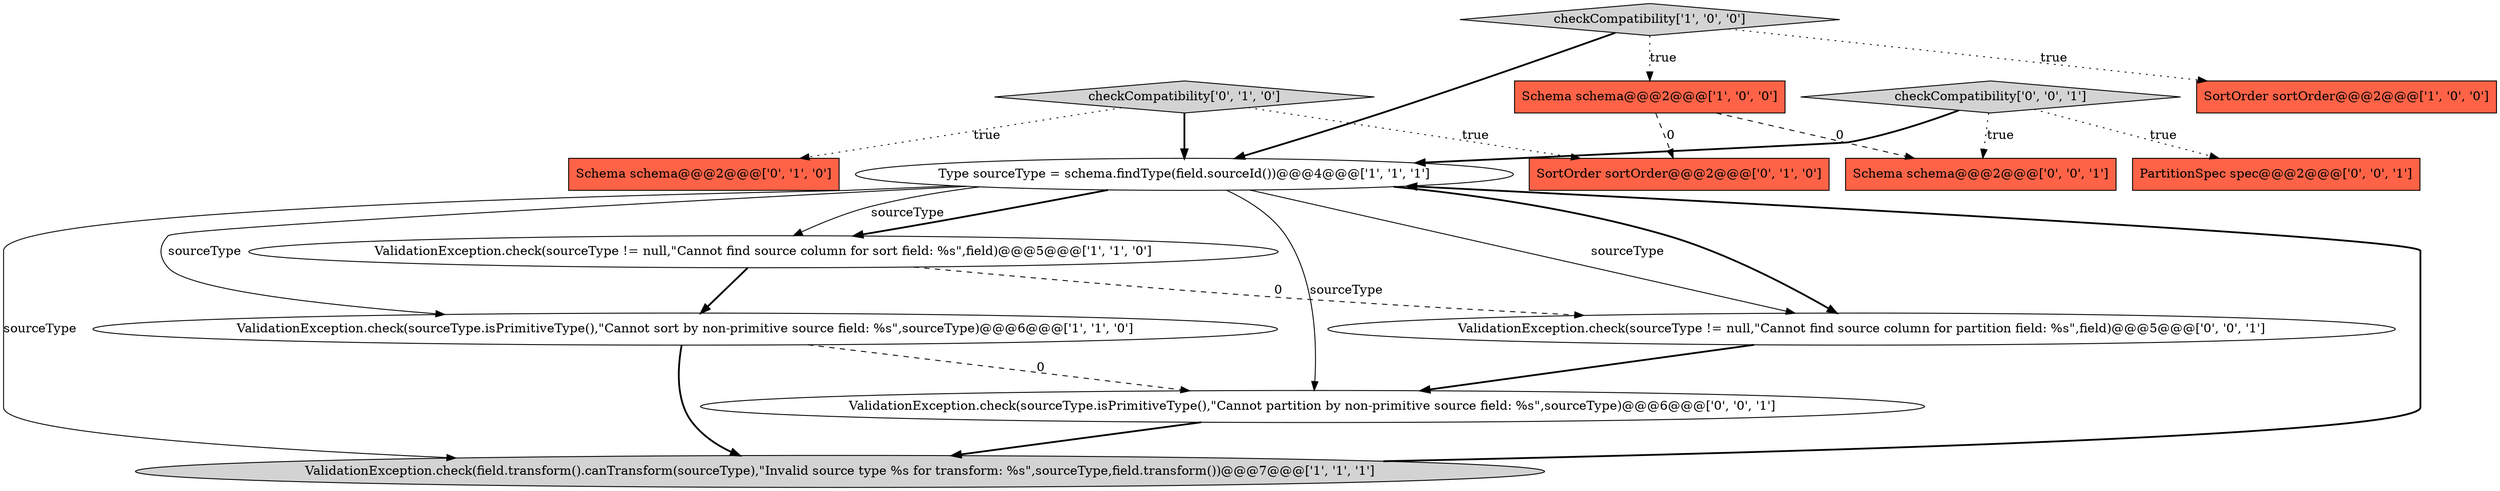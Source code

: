 digraph {
1 [style = filled, label = "Type sourceType = schema.findType(field.sourceId())@@@4@@@['1', '1', '1']", fillcolor = white, shape = ellipse image = "AAA0AAABBB1BBB"];
4 [style = filled, label = "ValidationException.check(sourceType != null,\"Cannot find source column for sort field: %s\",field)@@@5@@@['1', '1', '0']", fillcolor = white, shape = ellipse image = "AAA0AAABBB1BBB"];
9 [style = filled, label = "checkCompatibility['0', '1', '0']", fillcolor = lightgray, shape = diamond image = "AAA0AAABBB2BBB"];
3 [style = filled, label = "ValidationException.check(sourceType.isPrimitiveType(),\"Cannot sort by non-primitive source field: %s\",sourceType)@@@6@@@['1', '1', '0']", fillcolor = white, shape = ellipse image = "AAA0AAABBB1BBB"];
12 [style = filled, label = "ValidationException.check(sourceType.isPrimitiveType(),\"Cannot partition by non-primitive source field: %s\",sourceType)@@@6@@@['0', '0', '1']", fillcolor = white, shape = ellipse image = "AAA0AAABBB3BBB"];
5 [style = filled, label = "Schema schema@@@2@@@['1', '0', '0']", fillcolor = tomato, shape = box image = "AAA1AAABBB1BBB"];
7 [style = filled, label = "Schema schema@@@2@@@['0', '1', '0']", fillcolor = tomato, shape = box image = "AAA0AAABBB2BBB"];
14 [style = filled, label = "checkCompatibility['0', '0', '1']", fillcolor = lightgray, shape = diamond image = "AAA0AAABBB3BBB"];
8 [style = filled, label = "SortOrder sortOrder@@@2@@@['0', '1', '0']", fillcolor = tomato, shape = box image = "AAA1AAABBB2BBB"];
13 [style = filled, label = "Schema schema@@@2@@@['0', '0', '1']", fillcolor = tomato, shape = box image = "AAA0AAABBB3BBB"];
0 [style = filled, label = "SortOrder sortOrder@@@2@@@['1', '0', '0']", fillcolor = tomato, shape = box image = "AAA0AAABBB1BBB"];
2 [style = filled, label = "checkCompatibility['1', '0', '0']", fillcolor = lightgray, shape = diamond image = "AAA0AAABBB1BBB"];
6 [style = filled, label = "ValidationException.check(field.transform().canTransform(sourceType),\"Invalid source type %s for transform: %s\",sourceType,field.transform())@@@7@@@['1', '1', '1']", fillcolor = lightgray, shape = ellipse image = "AAA0AAABBB1BBB"];
11 [style = filled, label = "ValidationException.check(sourceType != null,\"Cannot find source column for partition field: %s\",field)@@@5@@@['0', '0', '1']", fillcolor = white, shape = ellipse image = "AAA0AAABBB3BBB"];
10 [style = filled, label = "PartitionSpec spec@@@2@@@['0', '0', '1']", fillcolor = tomato, shape = box image = "AAA0AAABBB3BBB"];
5->13 [style = dashed, label="0"];
4->3 [style = bold, label=""];
1->4 [style = bold, label=""];
2->0 [style = dotted, label="true"];
2->1 [style = bold, label=""];
1->4 [style = solid, label="sourceType"];
1->11 [style = solid, label="sourceType"];
3->6 [style = bold, label=""];
11->12 [style = bold, label=""];
12->6 [style = bold, label=""];
14->10 [style = dotted, label="true"];
14->13 [style = dotted, label="true"];
14->1 [style = bold, label=""];
1->11 [style = bold, label=""];
9->8 [style = dotted, label="true"];
6->1 [style = bold, label=""];
1->6 [style = solid, label="sourceType"];
3->12 [style = dashed, label="0"];
1->3 [style = solid, label="sourceType"];
1->12 [style = solid, label="sourceType"];
5->8 [style = dashed, label="0"];
4->11 [style = dashed, label="0"];
9->7 [style = dotted, label="true"];
9->1 [style = bold, label=""];
2->5 [style = dotted, label="true"];
}
